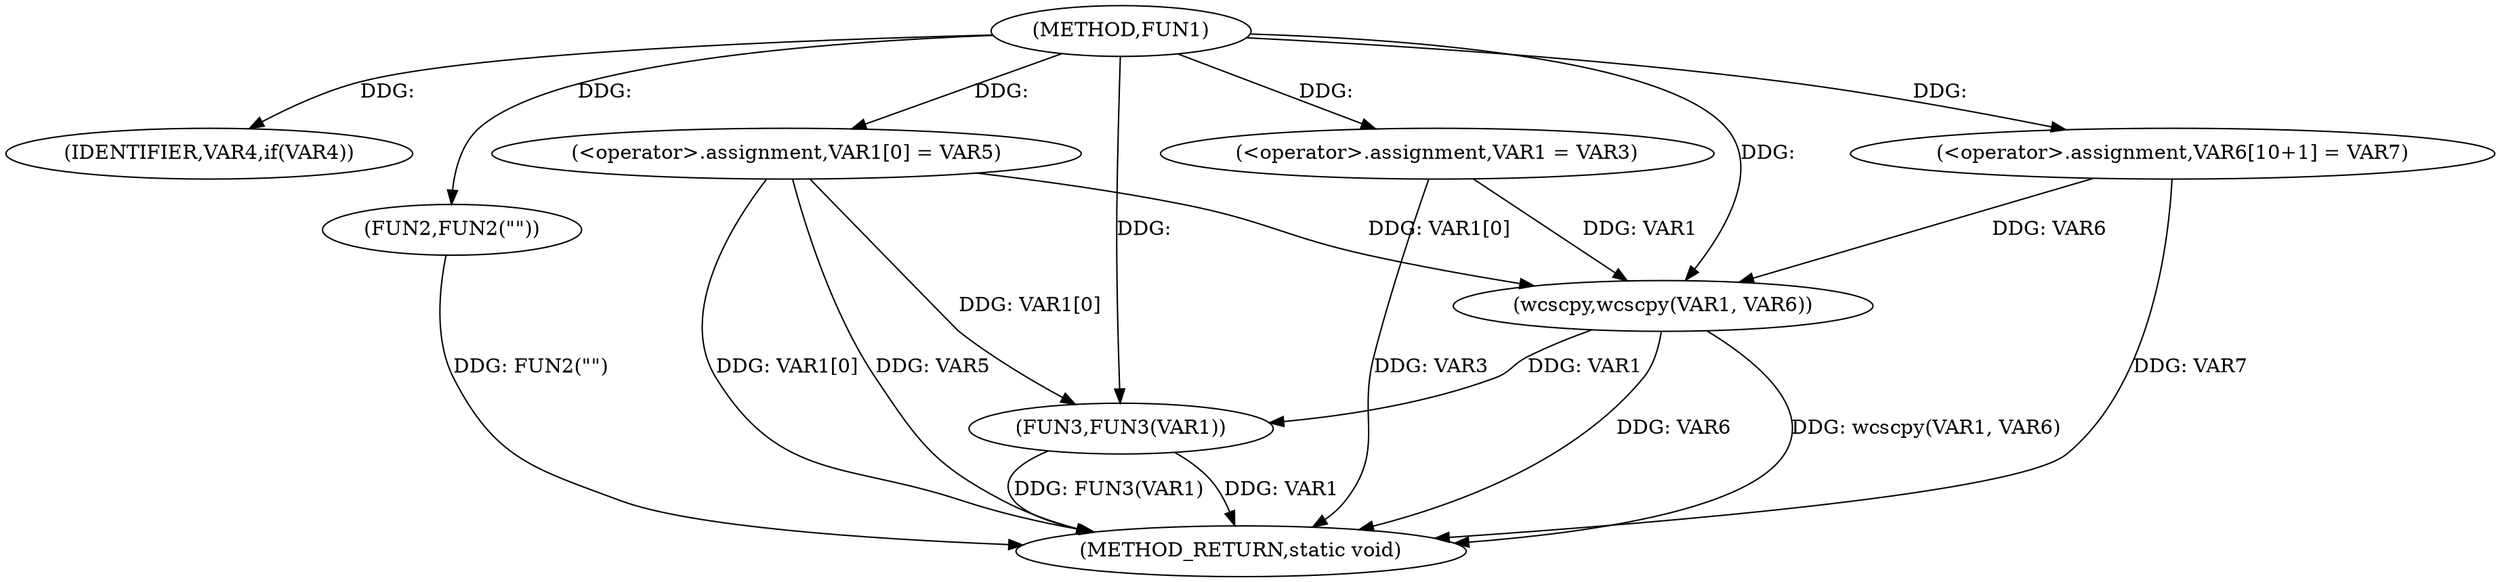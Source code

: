 digraph FUN1 {  
"1000100" [label = "(METHOD,FUN1)" ]
"1000130" [label = "(METHOD_RETURN,static void)" ]
"1000106" [label = "(IDENTIFIER,VAR4,if(VAR4))" ]
"1000108" [label = "(FUN2,FUN2(\"\"))" ]
"1000112" [label = "(<operator>.assignment,VAR1 = VAR3)" ]
"1000115" [label = "(<operator>.assignment,VAR1[0] = VAR5)" ]
"1000122" [label = "(<operator>.assignment,VAR6[10+1] = VAR7)" ]
"1000125" [label = "(wcscpy,wcscpy(VAR1, VAR6))" ]
"1000128" [label = "(FUN3,FUN3(VAR1))" ]
  "1000125" -> "1000130"  [ label = "DDG: wcscpy(VAR1, VAR6)"] 
  "1000108" -> "1000130"  [ label = "DDG: FUN2(\"\")"] 
  "1000112" -> "1000130"  [ label = "DDG: VAR3"] 
  "1000128" -> "1000130"  [ label = "DDG: VAR1"] 
  "1000125" -> "1000130"  [ label = "DDG: VAR6"] 
  "1000128" -> "1000130"  [ label = "DDG: FUN3(VAR1)"] 
  "1000115" -> "1000130"  [ label = "DDG: VAR5"] 
  "1000115" -> "1000130"  [ label = "DDG: VAR1[0]"] 
  "1000122" -> "1000130"  [ label = "DDG: VAR7"] 
  "1000100" -> "1000106"  [ label = "DDG: "] 
  "1000100" -> "1000108"  [ label = "DDG: "] 
  "1000100" -> "1000112"  [ label = "DDG: "] 
  "1000100" -> "1000115"  [ label = "DDG: "] 
  "1000100" -> "1000122"  [ label = "DDG: "] 
  "1000112" -> "1000125"  [ label = "DDG: VAR1"] 
  "1000115" -> "1000125"  [ label = "DDG: VAR1[0]"] 
  "1000100" -> "1000125"  [ label = "DDG: "] 
  "1000122" -> "1000125"  [ label = "DDG: VAR6"] 
  "1000125" -> "1000128"  [ label = "DDG: VAR1"] 
  "1000115" -> "1000128"  [ label = "DDG: VAR1[0]"] 
  "1000100" -> "1000128"  [ label = "DDG: "] 
}
